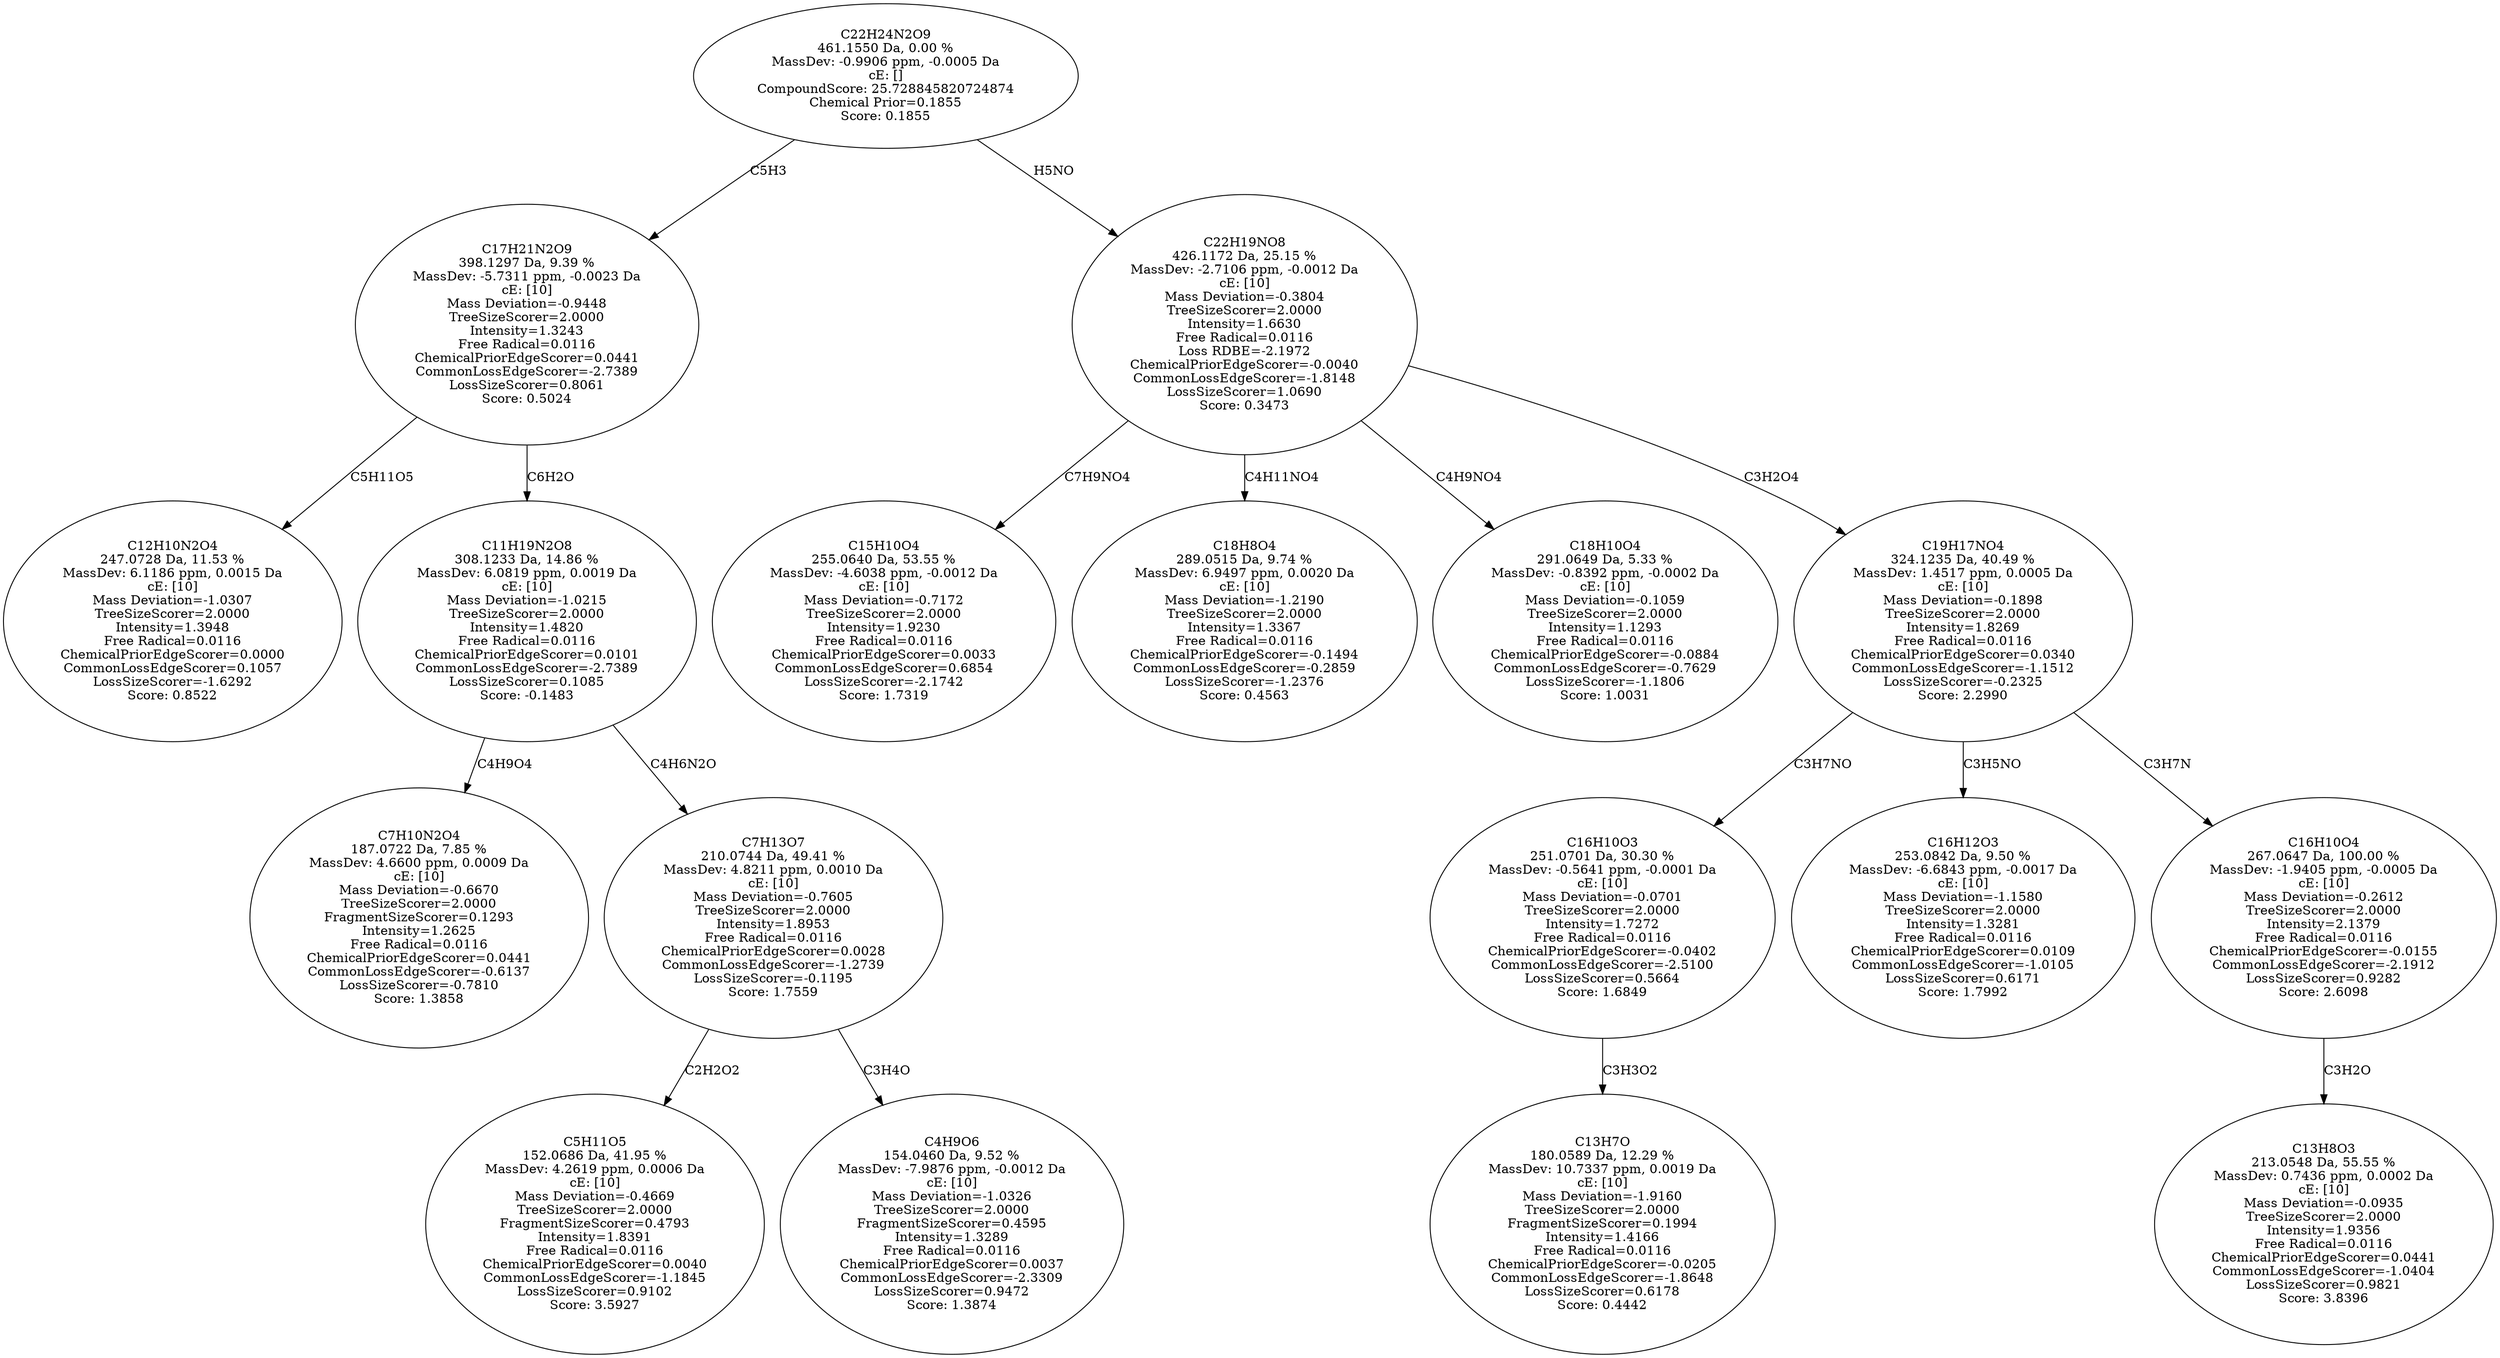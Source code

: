 strict digraph {
v1 [label="C12H10N2O4\n247.0728 Da, 11.53 %\nMassDev: 6.1186 ppm, 0.0015 Da\ncE: [10]\nMass Deviation=-1.0307\nTreeSizeScorer=2.0000\nIntensity=1.3948\nFree Radical=0.0116\nChemicalPriorEdgeScorer=0.0000\nCommonLossEdgeScorer=0.1057\nLossSizeScorer=-1.6292\nScore: 0.8522"];
v2 [label="C7H10N2O4\n187.0722 Da, 7.85 %\nMassDev: 4.6600 ppm, 0.0009 Da\ncE: [10]\nMass Deviation=-0.6670\nTreeSizeScorer=2.0000\nFragmentSizeScorer=0.1293\nIntensity=1.2625\nFree Radical=0.0116\nChemicalPriorEdgeScorer=0.0441\nCommonLossEdgeScorer=-0.6137\nLossSizeScorer=-0.7810\nScore: 1.3858"];
v3 [label="C5H11O5\n152.0686 Da, 41.95 %\nMassDev: 4.2619 ppm, 0.0006 Da\ncE: [10]\nMass Deviation=-0.4669\nTreeSizeScorer=2.0000\nFragmentSizeScorer=0.4793\nIntensity=1.8391\nFree Radical=0.0116\nChemicalPriorEdgeScorer=0.0040\nCommonLossEdgeScorer=-1.1845\nLossSizeScorer=0.9102\nScore: 3.5927"];
v4 [label="C4H9O6\n154.0460 Da, 9.52 %\nMassDev: -7.9876 ppm, -0.0012 Da\ncE: [10]\nMass Deviation=-1.0326\nTreeSizeScorer=2.0000\nFragmentSizeScorer=0.4595\nIntensity=1.3289\nFree Radical=0.0116\nChemicalPriorEdgeScorer=0.0037\nCommonLossEdgeScorer=-2.3309\nLossSizeScorer=0.9472\nScore: 1.3874"];
v5 [label="C7H13O7\n210.0744 Da, 49.41 %\nMassDev: 4.8211 ppm, 0.0010 Da\ncE: [10]\nMass Deviation=-0.7605\nTreeSizeScorer=2.0000\nIntensity=1.8953\nFree Radical=0.0116\nChemicalPriorEdgeScorer=0.0028\nCommonLossEdgeScorer=-1.2739\nLossSizeScorer=-0.1195\nScore: 1.7559"];
v6 [label="C11H19N2O8\n308.1233 Da, 14.86 %\nMassDev: 6.0819 ppm, 0.0019 Da\ncE: [10]\nMass Deviation=-1.0215\nTreeSizeScorer=2.0000\nIntensity=1.4820\nFree Radical=0.0116\nChemicalPriorEdgeScorer=0.0101\nCommonLossEdgeScorer=-2.7389\nLossSizeScorer=0.1085\nScore: -0.1483"];
v7 [label="C17H21N2O9\n398.1297 Da, 9.39 %\nMassDev: -5.7311 ppm, -0.0023 Da\ncE: [10]\nMass Deviation=-0.9448\nTreeSizeScorer=2.0000\nIntensity=1.3243\nFree Radical=0.0116\nChemicalPriorEdgeScorer=0.0441\nCommonLossEdgeScorer=-2.7389\nLossSizeScorer=0.8061\nScore: 0.5024"];
v8 [label="C15H10O4\n255.0640 Da, 53.55 %\nMassDev: -4.6038 ppm, -0.0012 Da\ncE: [10]\nMass Deviation=-0.7172\nTreeSizeScorer=2.0000\nIntensity=1.9230\nFree Radical=0.0116\nChemicalPriorEdgeScorer=0.0033\nCommonLossEdgeScorer=0.6854\nLossSizeScorer=-2.1742\nScore: 1.7319"];
v9 [label="C18H8O4\n289.0515 Da, 9.74 %\nMassDev: 6.9497 ppm, 0.0020 Da\ncE: [10]\nMass Deviation=-1.2190\nTreeSizeScorer=2.0000\nIntensity=1.3367\nFree Radical=0.0116\nChemicalPriorEdgeScorer=-0.1494\nCommonLossEdgeScorer=-0.2859\nLossSizeScorer=-1.2376\nScore: 0.4563"];
v10 [label="C18H10O4\n291.0649 Da, 5.33 %\nMassDev: -0.8392 ppm, -0.0002 Da\ncE: [10]\nMass Deviation=-0.1059\nTreeSizeScorer=2.0000\nIntensity=1.1293\nFree Radical=0.0116\nChemicalPriorEdgeScorer=-0.0884\nCommonLossEdgeScorer=-0.7629\nLossSizeScorer=-1.1806\nScore: 1.0031"];
v11 [label="C13H7O\n180.0589 Da, 12.29 %\nMassDev: 10.7337 ppm, 0.0019 Da\ncE: [10]\nMass Deviation=-1.9160\nTreeSizeScorer=2.0000\nFragmentSizeScorer=0.1994\nIntensity=1.4166\nFree Radical=0.0116\nChemicalPriorEdgeScorer=-0.0205\nCommonLossEdgeScorer=-1.8648\nLossSizeScorer=0.6178\nScore: 0.4442"];
v12 [label="C16H10O3\n251.0701 Da, 30.30 %\nMassDev: -0.5641 ppm, -0.0001 Da\ncE: [10]\nMass Deviation=-0.0701\nTreeSizeScorer=2.0000\nIntensity=1.7272\nFree Radical=0.0116\nChemicalPriorEdgeScorer=-0.0402\nCommonLossEdgeScorer=-2.5100\nLossSizeScorer=0.5664\nScore: 1.6849"];
v13 [label="C16H12O3\n253.0842 Da, 9.50 %\nMassDev: -6.6843 ppm, -0.0017 Da\ncE: [10]\nMass Deviation=-1.1580\nTreeSizeScorer=2.0000\nIntensity=1.3281\nFree Radical=0.0116\nChemicalPriorEdgeScorer=0.0109\nCommonLossEdgeScorer=-1.0105\nLossSizeScorer=0.6171\nScore: 1.7992"];
v14 [label="C13H8O3\n213.0548 Da, 55.55 %\nMassDev: 0.7436 ppm, 0.0002 Da\ncE: [10]\nMass Deviation=-0.0935\nTreeSizeScorer=2.0000\nIntensity=1.9356\nFree Radical=0.0116\nChemicalPriorEdgeScorer=0.0441\nCommonLossEdgeScorer=-1.0404\nLossSizeScorer=0.9821\nScore: 3.8396"];
v15 [label="C16H10O4\n267.0647 Da, 100.00 %\nMassDev: -1.9405 ppm, -0.0005 Da\ncE: [10]\nMass Deviation=-0.2612\nTreeSizeScorer=2.0000\nIntensity=2.1379\nFree Radical=0.0116\nChemicalPriorEdgeScorer=-0.0155\nCommonLossEdgeScorer=-2.1912\nLossSizeScorer=0.9282\nScore: 2.6098"];
v16 [label="C19H17NO4\n324.1235 Da, 40.49 %\nMassDev: 1.4517 ppm, 0.0005 Da\ncE: [10]\nMass Deviation=-0.1898\nTreeSizeScorer=2.0000\nIntensity=1.8269\nFree Radical=0.0116\nChemicalPriorEdgeScorer=0.0340\nCommonLossEdgeScorer=-1.1512\nLossSizeScorer=-0.2325\nScore: 2.2990"];
v17 [label="C22H19NO8\n426.1172 Da, 25.15 %\nMassDev: -2.7106 ppm, -0.0012 Da\ncE: [10]\nMass Deviation=-0.3804\nTreeSizeScorer=2.0000\nIntensity=1.6630\nFree Radical=0.0116\nLoss RDBE=-2.1972\nChemicalPriorEdgeScorer=-0.0040\nCommonLossEdgeScorer=-1.8148\nLossSizeScorer=1.0690\nScore: 0.3473"];
v18 [label="C22H24N2O9\n461.1550 Da, 0.00 %\nMassDev: -0.9906 ppm, -0.0005 Da\ncE: []\nCompoundScore: 25.728845820724874\nChemical Prior=0.1855\nScore: 0.1855"];
v7 -> v1 [label="C5H11O5"];
v6 -> v2 [label="C4H9O4"];
v5 -> v3 [label="C2H2O2"];
v5 -> v4 [label="C3H4O"];
v6 -> v5 [label="C4H6N2O"];
v7 -> v6 [label="C6H2O"];
v18 -> v7 [label="C5H3"];
v17 -> v8 [label="C7H9NO4"];
v17 -> v9 [label="C4H11NO4"];
v17 -> v10 [label="C4H9NO4"];
v12 -> v11 [label="C3H3O2"];
v16 -> v12 [label="C3H7NO"];
v16 -> v13 [label="C3H5NO"];
v15 -> v14 [label="C3H2O"];
v16 -> v15 [label="C3H7N"];
v17 -> v16 [label="C3H2O4"];
v18 -> v17 [label="H5NO"];
}